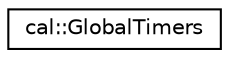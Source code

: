 digraph "Graphical Class Hierarchy"
{
  edge [fontname="Helvetica",fontsize="10",labelfontname="Helvetica",labelfontsize="10"];
  node [fontname="Helvetica",fontsize="10",shape=record];
  rankdir="LR";
  Node1 [label="cal::GlobalTimers",height=0.2,width=0.4,color="black", fillcolor="white", style="filled",URL="$classcal_1_1_global_timers.html",tooltip="Singleton registry of global timers that can be accessed from anywhere. "];
}
